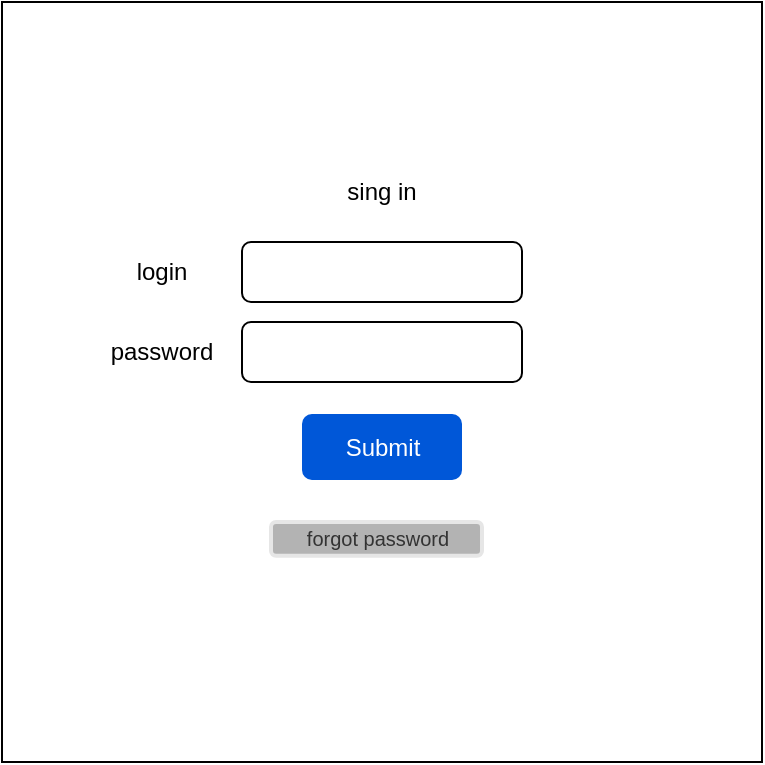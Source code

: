 <mxfile version="15.7.3" type="github">
  <diagram id="3v-MxLDwUCA0oDt9nRal" name="Page-1">
    <mxGraphModel dx="782" dy="411" grid="1" gridSize="10" guides="1" tooltips="1" connect="1" arrows="1" fold="1" page="1" pageScale="1" pageWidth="850" pageHeight="1100" math="0" shadow="0">
      <root>
        <mxCell id="0" />
        <mxCell id="1" parent="0" />
        <mxCell id="iPklJTfA2daygiLx-JZj-1" value="" style="whiteSpace=wrap;html=1;aspect=fixed;" vertex="1" parent="1">
          <mxGeometry x="200" y="20" width="380" height="380" as="geometry" />
        </mxCell>
        <mxCell id="iPklJTfA2daygiLx-JZj-2" value="" style="rounded=1;whiteSpace=wrap;html=1;" vertex="1" parent="1">
          <mxGeometry x="320" y="140" width="140" height="30" as="geometry" />
        </mxCell>
        <mxCell id="iPklJTfA2daygiLx-JZj-3" value="login" style="text;html=1;strokeColor=none;fillColor=none;align=center;verticalAlign=middle;whiteSpace=wrap;rounded=0;" vertex="1" parent="1">
          <mxGeometry x="250" y="140" width="60" height="30" as="geometry" />
        </mxCell>
        <mxCell id="iPklJTfA2daygiLx-JZj-4" value="" style="rounded=1;whiteSpace=wrap;html=1;" vertex="1" parent="1">
          <mxGeometry x="320" y="180" width="140" height="30" as="geometry" />
        </mxCell>
        <mxCell id="iPklJTfA2daygiLx-JZj-5" value="password&lt;br&gt;" style="text;html=1;strokeColor=none;fillColor=none;align=center;verticalAlign=middle;whiteSpace=wrap;rounded=0;" vertex="1" parent="1">
          <mxGeometry x="250" y="180" width="60" height="30" as="geometry" />
        </mxCell>
        <mxCell id="iPklJTfA2daygiLx-JZj-8" value="sing in&lt;br&gt;" style="text;html=1;strokeColor=none;fillColor=none;align=center;verticalAlign=middle;whiteSpace=wrap;rounded=0;" vertex="1" parent="1">
          <mxGeometry x="340" y="100" width="100" height="30" as="geometry" />
        </mxCell>
        <mxCell id="iPklJTfA2daygiLx-JZj-9" value="Submit" style="rounded=1;fillColor=#0057D8;align=center;strokeColor=none;html=1;fontColor=#ffffff;fontSize=12;sketch=0;" vertex="1" parent="1">
          <mxGeometry x="350" y="226" width="80" height="33" as="geometry" />
        </mxCell>
        <mxCell id="iPklJTfA2daygiLx-JZj-12" value="forgot password" style="rounded=1;html=1;shadow=0;dashed=0;whiteSpace=wrap;fontSize=10;fillColor=#B3B3B3;align=center;strokeColor=#E6E6E6;fontColor=#333333;strokeWidth=2;" vertex="1" parent="1">
          <mxGeometry x="334.5" y="280" width="105.5" height="16.88" as="geometry" />
        </mxCell>
      </root>
    </mxGraphModel>
  </diagram>
</mxfile>
